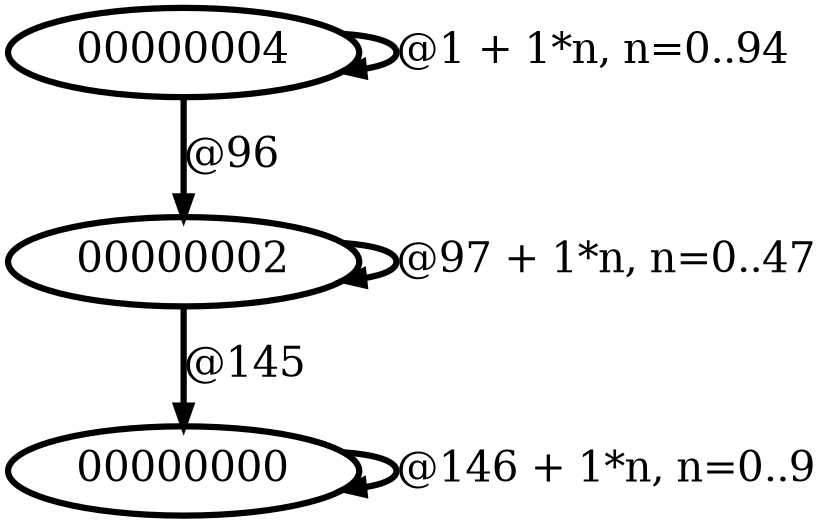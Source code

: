 digraph G {
        node [style=rounded, penwidth=3, fontsize=20, shape=oval];
        "00000004" -> "00000004" [label="@1 + 1*n, n=0..94", color=black,arrowsize=1,style=bold,penwidth=3,fontsize=20];
"00000004" -> "00000002" [label="@96", color=black,arrowsize=1,style=bold,penwidth=3,fontsize=20];
"00000002" -> "00000002" [label="@97 + 1*n, n=0..47", color=black,arrowsize=1,style=bold,penwidth=3,fontsize=20];
"00000002" -> "00000000" [label="@145", color=black,arrowsize=1,style=bold,penwidth=3,fontsize=20];
"00000000" -> "00000000" [label="@146 + 1*n, n=0..9", color=black,arrowsize=1,style=bold,penwidth=3,fontsize=20];
}
